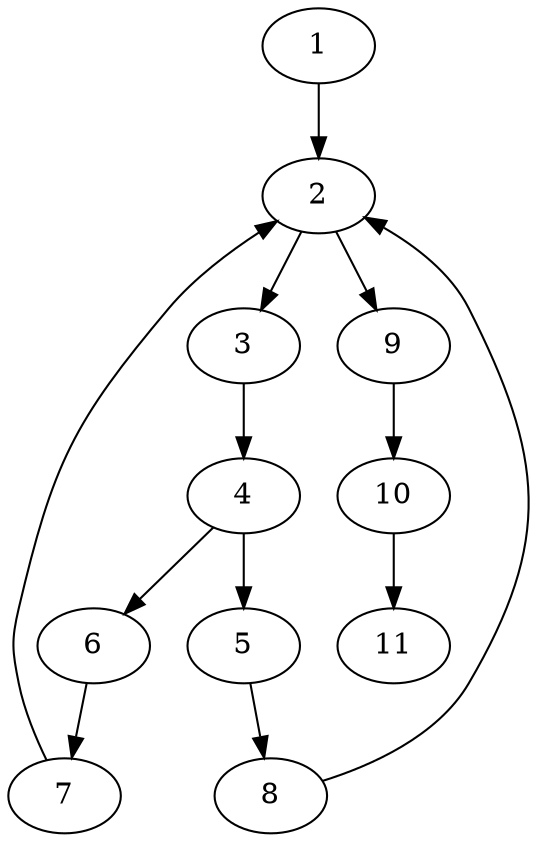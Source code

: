 digraph G_DD {
1 [label="1"];
2 [label="2"];
3 [label="3"];
4 [label="4"];
5 [label="5"];
6 [label="6"];
7 [label="7"];
8 [label="8"];
9 [label="9"];
10 [label="10"];
11 [label="11"];
1 -> 2;2 -> 3;3 -> 4;4 -> 5;4 -> 6;6 -> 7;7 -> 2;5 -> 8;8 -> 2;2 -> 9;9 -> 10;10 -> 11;}
